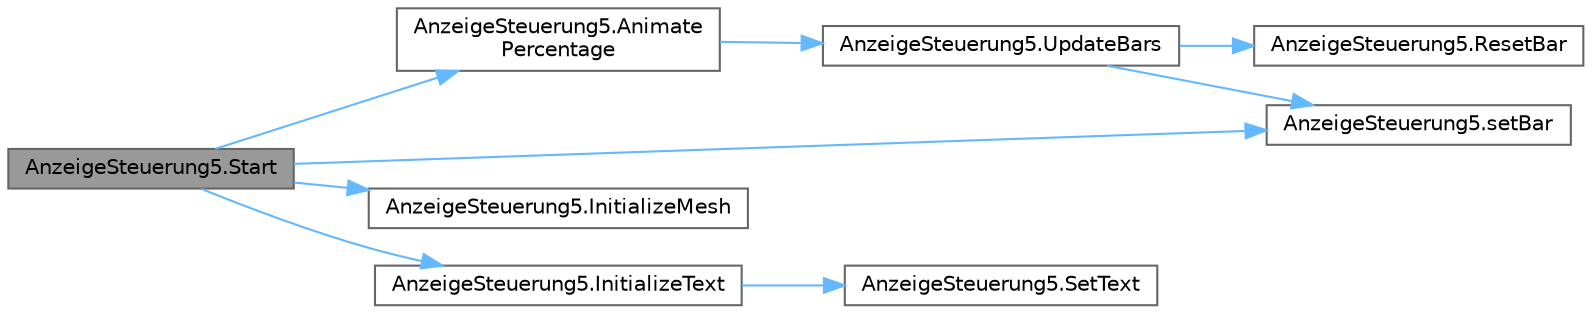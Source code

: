 digraph "AnzeigeSteuerung5.Start"
{
 // LATEX_PDF_SIZE
  bgcolor="transparent";
  edge [fontname=Helvetica,fontsize=10,labelfontname=Helvetica,labelfontsize=10];
  node [fontname=Helvetica,fontsize=10,shape=box,height=0.2,width=0.4];
  rankdir="LR";
  Node1 [id="Node000001",label="AnzeigeSteuerung5.Start",height=0.2,width=0.4,color="gray40", fillcolor="grey60", style="filled", fontcolor="black",tooltip="This method initialises the display."];
  Node1 -> Node2 [id="edge1_Node000001_Node000002",color="steelblue1",style="solid",tooltip=" "];
  Node2 [id="Node000002",label="AnzeigeSteuerung5.Animate\lPercentage",height=0.2,width=0.4,color="grey40", fillcolor="white", style="filled",URL="$class_anzeige_steuerung5.html#ad6a460b26b84834a2a9f808f41d50880",tooltip="This method animates the display's bar in three steps."];
  Node2 -> Node3 [id="edge2_Node000002_Node000003",color="steelblue1",style="solid",tooltip=" "];
  Node3 [id="Node000003",label="AnzeigeSteuerung5.UpdateBars",height=0.2,width=0.4,color="grey40", fillcolor="white", style="filled",URL="$class_anzeige_steuerung5.html#a04aea8715bc7c47403c1a77f3dcab508",tooltip="This method updates the display's bar."];
  Node3 -> Node4 [id="edge3_Node000003_Node000004",color="steelblue1",style="solid",tooltip=" "];
  Node4 [id="Node000004",label="AnzeigeSteuerung5.ResetBar",height=0.2,width=0.4,color="grey40", fillcolor="white", style="filled",URL="$class_anzeige_steuerung5.html#a63ad203f5ce453dd2685ebcb16e7ce99",tooltip="This method resets the display's bar by changing the mesh."];
  Node3 -> Node5 [id="edge4_Node000003_Node000005",color="steelblue1",style="solid",tooltip=" "];
  Node5 [id="Node000005",label="AnzeigeSteuerung5.setBar",height=0.2,width=0.4,color="grey40", fillcolor="white", style="filled",URL="$class_anzeige_steuerung5.html#a867052dae840acccd45592d8727b0fad",tooltip="This method animates the display's bar by changing the mesh, vertices and indices."];
  Node1 -> Node6 [id="edge5_Node000001_Node000006",color="steelblue1",style="solid",tooltip=" "];
  Node6 [id="Node000006",label="AnzeigeSteuerung5.InitializeMesh",height=0.2,width=0.4,color="grey40", fillcolor="white", style="filled",URL="$class_anzeige_steuerung5.html#a6e69066023fb6dd4fe3e9c2a827ac9fd",tooltip="This method initializes the meshes of the display's bar."];
  Node1 -> Node7 [id="edge6_Node000001_Node000007",color="steelblue1",style="solid",tooltip=" "];
  Node7 [id="Node000007",label="AnzeigeSteuerung5.InitializeText",height=0.2,width=0.4,color="grey40", fillcolor="white", style="filled",URL="$class_anzeige_steuerung5.html#a3abd777f2bc9e1f5aa4527018e24e9f2",tooltip="This method labels the scale of the display."];
  Node7 -> Node8 [id="edge7_Node000007_Node000008",color="steelblue1",style="solid",tooltip=" "];
  Node8 [id="Node000008",label="AnzeigeSteuerung5.SetText",height=0.2,width=0.4,color="grey40", fillcolor="white", style="filled",URL="$class_anzeige_steuerung5.html#af5411703d2a3ef39e7ab5b90fc35954a",tooltip="This method sets a text to a child component of the display."];
  Node1 -> Node5 [id="edge8_Node000001_Node000005",color="steelblue1",style="solid",tooltip=" "];
}
